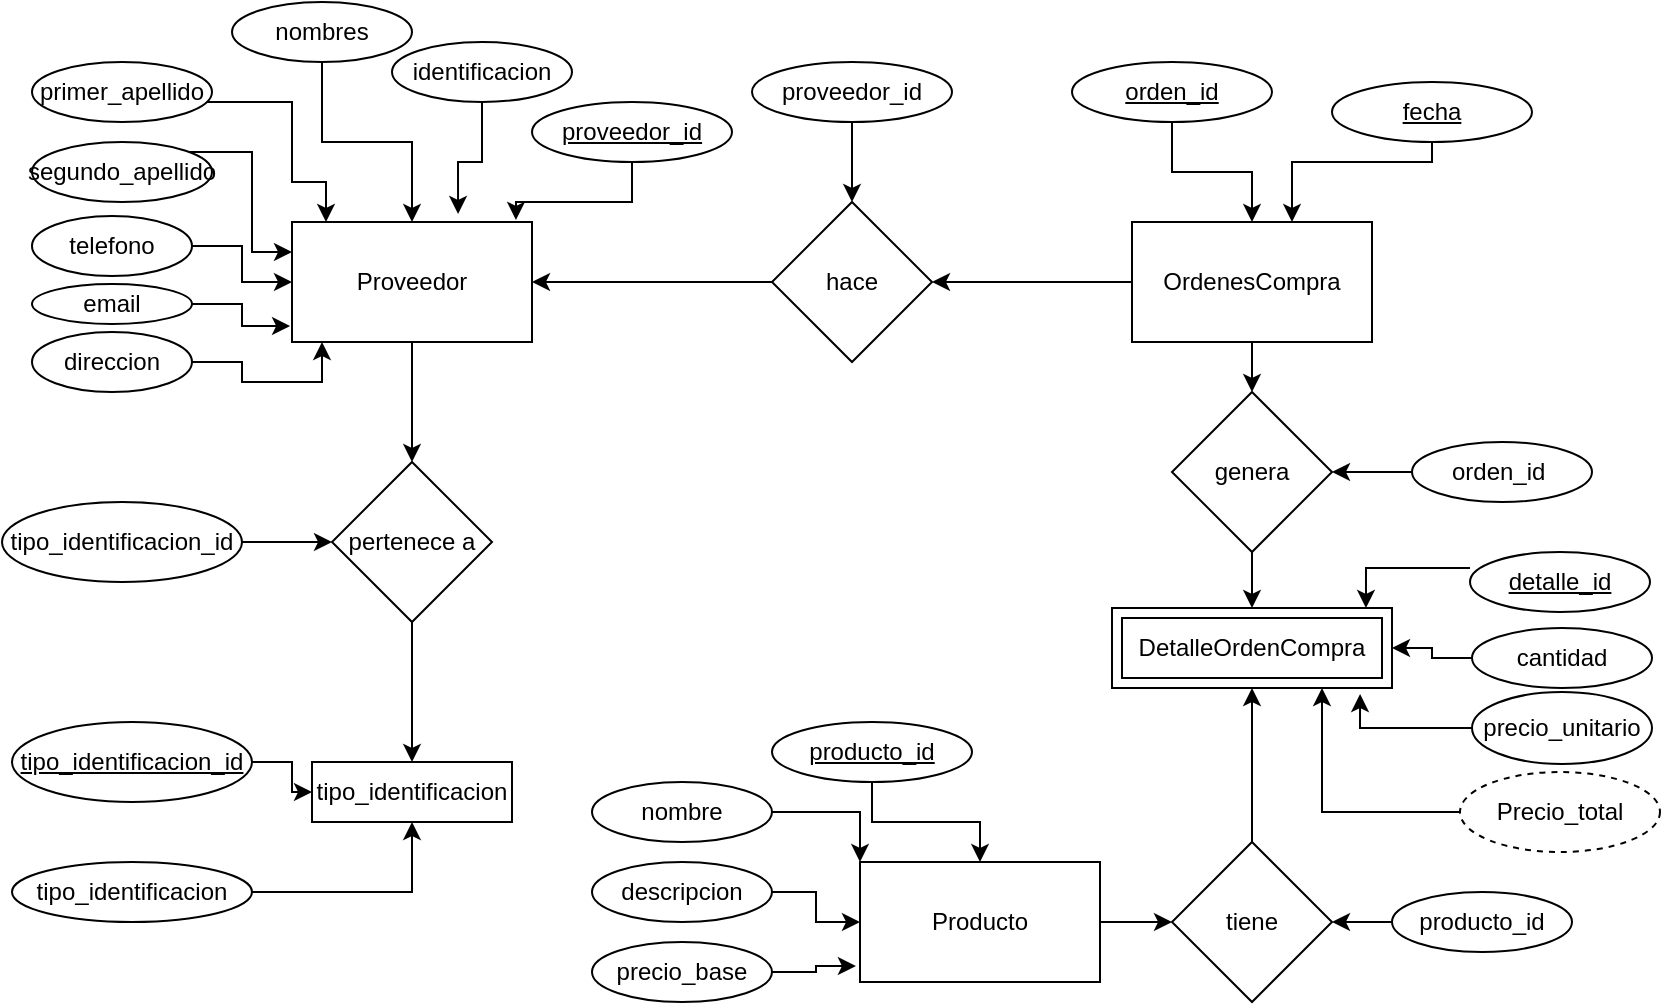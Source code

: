 <mxfile version="24.7.8">
  <diagram name="Página-1" id="jWgQ58ZbzdGg9xgYxxIW">
    <mxGraphModel dx="1691" dy="516" grid="1" gridSize="10" guides="1" tooltips="1" connect="1" arrows="1" fold="1" page="1" pageScale="1" pageWidth="827" pageHeight="1169" math="0" shadow="0">
      <root>
        <mxCell id="0" />
        <mxCell id="1" parent="0" />
        <mxCell id="P2I478FamtUAUtdz1vfe-1" value="DetalleOrdenCompra" style="shape=ext;margin=3;double=1;whiteSpace=wrap;html=1;align=center;" vertex="1" parent="1">
          <mxGeometry x="540" y="313" width="140" height="40" as="geometry" />
        </mxCell>
        <mxCell id="P2I478FamtUAUtdz1vfe-78" value="" style="edgeStyle=orthogonalEdgeStyle;rounded=0;orthogonalLoop=1;jettySize=auto;html=1;" edge="1" parent="1" source="P2I478FamtUAUtdz1vfe-2" target="P2I478FamtUAUtdz1vfe-20">
          <mxGeometry relative="1" as="geometry" />
        </mxCell>
        <mxCell id="P2I478FamtUAUtdz1vfe-2" value="Proveedor" style="rounded=0;whiteSpace=wrap;html=1;" vertex="1" parent="1">
          <mxGeometry x="130" y="120" width="120" height="60" as="geometry" />
        </mxCell>
        <mxCell id="P2I478FamtUAUtdz1vfe-3" value="tipo_identificacion" style="rounded=0;whiteSpace=wrap;html=1;" vertex="1" parent="1">
          <mxGeometry x="140" y="390" width="100" height="30" as="geometry" />
        </mxCell>
        <mxCell id="P2I478FamtUAUtdz1vfe-104" value="" style="edgeStyle=orthogonalEdgeStyle;rounded=0;orthogonalLoop=1;jettySize=auto;html=1;" edge="1" parent="1" source="P2I478FamtUAUtdz1vfe-4" target="P2I478FamtUAUtdz1vfe-93">
          <mxGeometry relative="1" as="geometry" />
        </mxCell>
        <mxCell id="P2I478FamtUAUtdz1vfe-4" value="Producto" style="rounded=0;whiteSpace=wrap;html=1;" vertex="1" parent="1">
          <mxGeometry x="414" y="440" width="120" height="60" as="geometry" />
        </mxCell>
        <mxCell id="P2I478FamtUAUtdz1vfe-77" value="" style="edgeStyle=orthogonalEdgeStyle;rounded=0;orthogonalLoop=1;jettySize=auto;html=1;" edge="1" parent="1" source="P2I478FamtUAUtdz1vfe-5" target="P2I478FamtUAUtdz1vfe-68">
          <mxGeometry relative="1" as="geometry" />
        </mxCell>
        <mxCell id="P2I478FamtUAUtdz1vfe-103" value="" style="edgeStyle=orthogonalEdgeStyle;rounded=0;orthogonalLoop=1;jettySize=auto;html=1;" edge="1" parent="1" source="P2I478FamtUAUtdz1vfe-5" target="P2I478FamtUAUtdz1vfe-92">
          <mxGeometry relative="1" as="geometry" />
        </mxCell>
        <mxCell id="P2I478FamtUAUtdz1vfe-5" value="OrdenesCompra" style="rounded=0;whiteSpace=wrap;html=1;" vertex="1" parent="1">
          <mxGeometry x="550" y="120" width="120" height="60" as="geometry" />
        </mxCell>
        <mxCell id="P2I478FamtUAUtdz1vfe-64" value="" style="edgeStyle=orthogonalEdgeStyle;rounded=0;orthogonalLoop=1;jettySize=auto;html=1;" edge="1" parent="1" source="P2I478FamtUAUtdz1vfe-6" target="P2I478FamtUAUtdz1vfe-3">
          <mxGeometry relative="1" as="geometry" />
        </mxCell>
        <mxCell id="P2I478FamtUAUtdz1vfe-6" value="&lt;u&gt;tipo_identificacion_id&lt;/u&gt;" style="ellipse;whiteSpace=wrap;html=1;" vertex="1" parent="1">
          <mxGeometry x="-10" y="370" width="120" height="40" as="geometry" />
        </mxCell>
        <mxCell id="P2I478FamtUAUtdz1vfe-65" value="" style="edgeStyle=orthogonalEdgeStyle;rounded=0;orthogonalLoop=1;jettySize=auto;html=1;" edge="1" parent="1" source="P2I478FamtUAUtdz1vfe-7" target="P2I478FamtUAUtdz1vfe-3">
          <mxGeometry relative="1" as="geometry" />
        </mxCell>
        <mxCell id="P2I478FamtUAUtdz1vfe-7" value="tipo_identificacion" style="ellipse;whiteSpace=wrap;html=1;" vertex="1" parent="1">
          <mxGeometry x="-10" y="440" width="120" height="30" as="geometry" />
        </mxCell>
        <mxCell id="P2I478FamtUAUtdz1vfe-57" value="" style="edgeStyle=orthogonalEdgeStyle;rounded=0;orthogonalLoop=1;jettySize=auto;html=1;entryX=0.125;entryY=1;entryDx=0;entryDy=0;entryPerimeter=0;" edge="1" parent="1" source="P2I478FamtUAUtdz1vfe-13" target="P2I478FamtUAUtdz1vfe-2">
          <mxGeometry relative="1" as="geometry">
            <mxPoint x="140" y="190" as="targetPoint" />
          </mxGeometry>
        </mxCell>
        <mxCell id="P2I478FamtUAUtdz1vfe-13" value="direccion" style="ellipse;whiteSpace=wrap;html=1;" vertex="1" parent="1">
          <mxGeometry y="175" width="80" height="30" as="geometry" />
        </mxCell>
        <mxCell id="P2I478FamtUAUtdz1vfe-60" value="" style="edgeStyle=orthogonalEdgeStyle;rounded=0;orthogonalLoop=1;jettySize=auto;html=1;entryX=-0.008;entryY=0.867;entryDx=0;entryDy=0;entryPerimeter=0;" edge="1" parent="1" source="P2I478FamtUAUtdz1vfe-14" target="P2I478FamtUAUtdz1vfe-2">
          <mxGeometry relative="1" as="geometry" />
        </mxCell>
        <mxCell id="P2I478FamtUAUtdz1vfe-14" value="email" style="ellipse;whiteSpace=wrap;html=1;" vertex="1" parent="1">
          <mxGeometry y="151" width="80" height="20" as="geometry" />
        </mxCell>
        <mxCell id="P2I478FamtUAUtdz1vfe-54" value="" style="edgeStyle=orthogonalEdgeStyle;rounded=0;orthogonalLoop=1;jettySize=auto;html=1;entryX=0.692;entryY=-0.067;entryDx=0;entryDy=0;entryPerimeter=0;" edge="1" parent="1" source="P2I478FamtUAUtdz1vfe-15" target="P2I478FamtUAUtdz1vfe-2">
          <mxGeometry relative="1" as="geometry">
            <mxPoint x="190" y="120" as="targetPoint" />
          </mxGeometry>
        </mxCell>
        <mxCell id="P2I478FamtUAUtdz1vfe-15" value="identificacion" style="ellipse;whiteSpace=wrap;html=1;" vertex="1" parent="1">
          <mxGeometry x="180" y="30" width="90" height="30" as="geometry" />
        </mxCell>
        <mxCell id="P2I478FamtUAUtdz1vfe-63" value="" style="edgeStyle=orthogonalEdgeStyle;rounded=0;orthogonalLoop=1;jettySize=auto;html=1;" edge="1" parent="1" source="P2I478FamtUAUtdz1vfe-16" target="P2I478FamtUAUtdz1vfe-20">
          <mxGeometry relative="1" as="geometry" />
        </mxCell>
        <mxCell id="P2I478FamtUAUtdz1vfe-16" value="tipo_identificacion_id" style="ellipse;whiteSpace=wrap;html=1;" vertex="1" parent="1">
          <mxGeometry x="-15" y="260" width="120" height="40" as="geometry" />
        </mxCell>
        <mxCell id="P2I478FamtUAUtdz1vfe-53" value="" style="edgeStyle=orthogonalEdgeStyle;rounded=0;orthogonalLoop=1;jettySize=auto;html=1;entryX=0.933;entryY=-0.017;entryDx=0;entryDy=0;entryPerimeter=0;" edge="1" parent="1" source="P2I478FamtUAUtdz1vfe-17" target="P2I478FamtUAUtdz1vfe-2">
          <mxGeometry relative="1" as="geometry" />
        </mxCell>
        <mxCell id="P2I478FamtUAUtdz1vfe-17" value="&lt;u&gt;proveedor_id&lt;/u&gt;" style="ellipse;whiteSpace=wrap;html=1;" vertex="1" parent="1">
          <mxGeometry x="250" y="60" width="100" height="30" as="geometry" />
        </mxCell>
        <mxCell id="P2I478FamtUAUtdz1vfe-21" value="" style="edgeStyle=orthogonalEdgeStyle;rounded=0;orthogonalLoop=1;jettySize=auto;html=1;" edge="1" parent="1" source="P2I478FamtUAUtdz1vfe-20" target="P2I478FamtUAUtdz1vfe-3">
          <mxGeometry relative="1" as="geometry" />
        </mxCell>
        <mxCell id="P2I478FamtUAUtdz1vfe-20" value="pertenece a" style="rhombus;whiteSpace=wrap;html=1;" vertex="1" parent="1">
          <mxGeometry x="150" y="240" width="80" height="80" as="geometry" />
        </mxCell>
        <mxCell id="P2I478FamtUAUtdz1vfe-55" value="" style="edgeStyle=orthogonalEdgeStyle;rounded=0;orthogonalLoop=1;jettySize=auto;html=1;" edge="1" parent="1" source="P2I478FamtUAUtdz1vfe-25" target="P2I478FamtUAUtdz1vfe-2">
          <mxGeometry relative="1" as="geometry" />
        </mxCell>
        <mxCell id="P2I478FamtUAUtdz1vfe-25" value="nombres" style="ellipse;whiteSpace=wrap;html=1;" vertex="1" parent="1">
          <mxGeometry x="100" y="10" width="90" height="30" as="geometry" />
        </mxCell>
        <mxCell id="P2I478FamtUAUtdz1vfe-56" value="" style="edgeStyle=orthogonalEdgeStyle;rounded=0;orthogonalLoop=1;jettySize=auto;html=1;" edge="1" parent="1" source="P2I478FamtUAUtdz1vfe-26" target="P2I478FamtUAUtdz1vfe-2">
          <mxGeometry relative="1" as="geometry">
            <Array as="points">
              <mxPoint x="130" y="60" />
              <mxPoint x="130" y="100" />
              <mxPoint x="147" y="100" />
            </Array>
          </mxGeometry>
        </mxCell>
        <mxCell id="P2I478FamtUAUtdz1vfe-26" value="primer_apellido" style="ellipse;whiteSpace=wrap;html=1;" vertex="1" parent="1">
          <mxGeometry y="40" width="90" height="30" as="geometry" />
        </mxCell>
        <mxCell id="P2I478FamtUAUtdz1vfe-62" value="" style="edgeStyle=orthogonalEdgeStyle;rounded=0;orthogonalLoop=1;jettySize=auto;html=1;entryX=0;entryY=0.25;entryDx=0;entryDy=0;" edge="1" parent="1" source="P2I478FamtUAUtdz1vfe-27" target="P2I478FamtUAUtdz1vfe-2">
          <mxGeometry relative="1" as="geometry">
            <Array as="points">
              <mxPoint x="110" y="85" />
              <mxPoint x="110" y="135" />
            </Array>
          </mxGeometry>
        </mxCell>
        <mxCell id="P2I478FamtUAUtdz1vfe-27" value="segundo_apellido" style="ellipse;whiteSpace=wrap;html=1;" vertex="1" parent="1">
          <mxGeometry y="80" width="90" height="30" as="geometry" />
        </mxCell>
        <mxCell id="P2I478FamtUAUtdz1vfe-61" value="" style="edgeStyle=orthogonalEdgeStyle;rounded=0;orthogonalLoop=1;jettySize=auto;html=1;" edge="1" parent="1" source="P2I478FamtUAUtdz1vfe-28" target="P2I478FamtUAUtdz1vfe-2">
          <mxGeometry relative="1" as="geometry" />
        </mxCell>
        <mxCell id="P2I478FamtUAUtdz1vfe-28" value="telefono" style="ellipse;whiteSpace=wrap;html=1;" vertex="1" parent="1">
          <mxGeometry y="117" width="80" height="30" as="geometry" />
        </mxCell>
        <mxCell id="P2I478FamtUAUtdz1vfe-52" value="" style="edgeStyle=orthogonalEdgeStyle;rounded=0;orthogonalLoop=1;jettySize=auto;html=1;" edge="1" parent="1" source="P2I478FamtUAUtdz1vfe-36" target="P2I478FamtUAUtdz1vfe-4">
          <mxGeometry relative="1" as="geometry" />
        </mxCell>
        <mxCell id="P2I478FamtUAUtdz1vfe-36" value="&lt;u&gt;producto_id&lt;/u&gt;" style="ellipse;whiteSpace=wrap;html=1;" vertex="1" parent="1">
          <mxGeometry x="370" y="370" width="100" height="30" as="geometry" />
        </mxCell>
        <mxCell id="P2I478FamtUAUtdz1vfe-49" value="" style="edgeStyle=orthogonalEdgeStyle;rounded=0;orthogonalLoop=1;jettySize=auto;html=1;entryX=-0.017;entryY=0.867;entryDx=0;entryDy=0;entryPerimeter=0;" edge="1" parent="1" source="P2I478FamtUAUtdz1vfe-37" target="P2I478FamtUAUtdz1vfe-4">
          <mxGeometry relative="1" as="geometry" />
        </mxCell>
        <mxCell id="P2I478FamtUAUtdz1vfe-37" value="precio_base" style="ellipse;whiteSpace=wrap;html=1;" vertex="1" parent="1">
          <mxGeometry x="280" y="480" width="90" height="30" as="geometry" />
        </mxCell>
        <mxCell id="P2I478FamtUAUtdz1vfe-48" value="" style="edgeStyle=orthogonalEdgeStyle;rounded=0;orthogonalLoop=1;jettySize=auto;html=1;" edge="1" parent="1" source="P2I478FamtUAUtdz1vfe-38" target="P2I478FamtUAUtdz1vfe-4">
          <mxGeometry relative="1" as="geometry" />
        </mxCell>
        <mxCell id="P2I478FamtUAUtdz1vfe-38" value="descripcion" style="ellipse;whiteSpace=wrap;html=1;" vertex="1" parent="1">
          <mxGeometry x="280" y="440" width="90" height="30" as="geometry" />
        </mxCell>
        <mxCell id="P2I478FamtUAUtdz1vfe-50" value="" style="edgeStyle=orthogonalEdgeStyle;rounded=0;orthogonalLoop=1;jettySize=auto;html=1;entryX=0;entryY=0;entryDx=0;entryDy=0;" edge="1" parent="1" source="P2I478FamtUAUtdz1vfe-39" target="P2I478FamtUAUtdz1vfe-4">
          <mxGeometry relative="1" as="geometry" />
        </mxCell>
        <mxCell id="P2I478FamtUAUtdz1vfe-39" value="nombre" style="ellipse;whiteSpace=wrap;html=1;" vertex="1" parent="1">
          <mxGeometry x="280" y="400" width="90" height="30" as="geometry" />
        </mxCell>
        <mxCell id="P2I478FamtUAUtdz1vfe-67" value="" style="edgeStyle=orthogonalEdgeStyle;rounded=0;orthogonalLoop=1;jettySize=auto;html=1;" edge="1" parent="1" source="P2I478FamtUAUtdz1vfe-66" target="P2I478FamtUAUtdz1vfe-5">
          <mxGeometry relative="1" as="geometry" />
        </mxCell>
        <mxCell id="P2I478FamtUAUtdz1vfe-66" value="&lt;u&gt;orden_id&lt;/u&gt;" style="ellipse;whiteSpace=wrap;html=1;" vertex="1" parent="1">
          <mxGeometry x="520" y="40" width="100" height="30" as="geometry" />
        </mxCell>
        <mxCell id="P2I478FamtUAUtdz1vfe-76" style="edgeStyle=orthogonalEdgeStyle;rounded=0;orthogonalLoop=1;jettySize=auto;html=1;entryX=1;entryY=0.5;entryDx=0;entryDy=0;" edge="1" parent="1" source="P2I478FamtUAUtdz1vfe-68" target="P2I478FamtUAUtdz1vfe-2">
          <mxGeometry relative="1" as="geometry">
            <mxPoint x="310" y="150" as="targetPoint" />
          </mxGeometry>
        </mxCell>
        <mxCell id="P2I478FamtUAUtdz1vfe-68" value="hace" style="rhombus;whiteSpace=wrap;html=1;" vertex="1" parent="1">
          <mxGeometry x="370" y="110" width="80" height="80" as="geometry" />
        </mxCell>
        <mxCell id="P2I478FamtUAUtdz1vfe-73" value="" style="edgeStyle=orthogonalEdgeStyle;rounded=0;orthogonalLoop=1;jettySize=auto;html=1;entryX=0.5;entryY=0;entryDx=0;entryDy=0;" edge="1" parent="1" source="P2I478FamtUAUtdz1vfe-70" target="P2I478FamtUAUtdz1vfe-68">
          <mxGeometry relative="1" as="geometry" />
        </mxCell>
        <mxCell id="P2I478FamtUAUtdz1vfe-70" value="proveedor_id" style="ellipse;whiteSpace=wrap;html=1;" vertex="1" parent="1">
          <mxGeometry x="360" y="40" width="100" height="30" as="geometry" />
        </mxCell>
        <mxCell id="P2I478FamtUAUtdz1vfe-91" value="" style="edgeStyle=orthogonalEdgeStyle;rounded=0;orthogonalLoop=1;jettySize=auto;html=1;" edge="1" parent="1" source="P2I478FamtUAUtdz1vfe-71">
          <mxGeometry relative="1" as="geometry">
            <mxPoint x="630" y="120" as="targetPoint" />
            <Array as="points">
              <mxPoint x="700" y="90" />
              <mxPoint x="630" y="90" />
            </Array>
          </mxGeometry>
        </mxCell>
        <mxCell id="P2I478FamtUAUtdz1vfe-71" value="&lt;u&gt;fecha&lt;/u&gt;" style="ellipse;whiteSpace=wrap;html=1;" vertex="1" parent="1">
          <mxGeometry x="650" y="50" width="100" height="30" as="geometry" />
        </mxCell>
        <mxCell id="P2I478FamtUAUtdz1vfe-88" value="" style="edgeStyle=orthogonalEdgeStyle;rounded=0;orthogonalLoop=1;jettySize=auto;html=1;entryX=0.886;entryY=1.075;entryDx=0;entryDy=0;entryPerimeter=0;" edge="1" parent="1" source="P2I478FamtUAUtdz1vfe-80" target="P2I478FamtUAUtdz1vfe-1">
          <mxGeometry relative="1" as="geometry" />
        </mxCell>
        <mxCell id="P2I478FamtUAUtdz1vfe-80" value="precio_unitario" style="ellipse;whiteSpace=wrap;html=1;" vertex="1" parent="1">
          <mxGeometry x="720" y="355" width="90" height="36" as="geometry" />
        </mxCell>
        <mxCell id="P2I478FamtUAUtdz1vfe-86" value="" style="edgeStyle=orthogonalEdgeStyle;rounded=0;orthogonalLoop=1;jettySize=auto;html=1;entryX=1;entryY=0.5;entryDx=0;entryDy=0;" edge="1" parent="1" source="P2I478FamtUAUtdz1vfe-81" target="P2I478FamtUAUtdz1vfe-1">
          <mxGeometry relative="1" as="geometry">
            <mxPoint x="390" y="273" as="targetPoint" />
          </mxGeometry>
        </mxCell>
        <mxCell id="P2I478FamtUAUtdz1vfe-81" value="cantidad" style="ellipse;whiteSpace=wrap;html=1;" vertex="1" parent="1">
          <mxGeometry x="720" y="323" width="90" height="30" as="geometry" />
        </mxCell>
        <mxCell id="P2I478FamtUAUtdz1vfe-85" value="" style="edgeStyle=orthogonalEdgeStyle;rounded=0;orthogonalLoop=1;jettySize=auto;html=1;entryX=0.907;entryY=0;entryDx=0;entryDy=0;entryPerimeter=0;exitX=0;exitY=0.267;exitDx=0;exitDy=0;exitPerimeter=0;" edge="1" parent="1" source="P2I478FamtUAUtdz1vfe-82" target="P2I478FamtUAUtdz1vfe-1">
          <mxGeometry relative="1" as="geometry">
            <mxPoint x="720" y="268" as="sourcePoint" />
            <mxPoint x="305" y="238" as="targetPoint" />
          </mxGeometry>
        </mxCell>
        <mxCell id="P2I478FamtUAUtdz1vfe-82" value="&lt;u&gt;detalle_id &lt;/u&gt;" style="ellipse;whiteSpace=wrap;html=1;" vertex="1" parent="1">
          <mxGeometry x="719" y="285" width="90" height="30" as="geometry" />
        </mxCell>
        <mxCell id="P2I478FamtUAUtdz1vfe-89" value="" style="edgeStyle=orthogonalEdgeStyle;rounded=0;orthogonalLoop=1;jettySize=auto;html=1;entryX=0.75;entryY=1;entryDx=0;entryDy=0;" edge="1" parent="1" source="P2I478FamtUAUtdz1vfe-83" target="P2I478FamtUAUtdz1vfe-1">
          <mxGeometry relative="1" as="geometry" />
        </mxCell>
        <mxCell id="P2I478FamtUAUtdz1vfe-83" value="Precio_total" style="ellipse;whiteSpace=wrap;html=1;align=center;dashed=1;" vertex="1" parent="1">
          <mxGeometry x="714" y="395" width="100" height="40" as="geometry" />
        </mxCell>
        <mxCell id="P2I478FamtUAUtdz1vfe-96" value="" style="edgeStyle=orthogonalEdgeStyle;rounded=0;orthogonalLoop=1;jettySize=auto;html=1;" edge="1" parent="1" source="P2I478FamtUAUtdz1vfe-92" target="P2I478FamtUAUtdz1vfe-1">
          <mxGeometry relative="1" as="geometry" />
        </mxCell>
        <mxCell id="P2I478FamtUAUtdz1vfe-92" value="genera" style="rhombus;whiteSpace=wrap;html=1;" vertex="1" parent="1">
          <mxGeometry x="570" y="205" width="80" height="80" as="geometry" />
        </mxCell>
        <mxCell id="P2I478FamtUAUtdz1vfe-105" value="" style="edgeStyle=orthogonalEdgeStyle;rounded=0;orthogonalLoop=1;jettySize=auto;html=1;" edge="1" parent="1" source="P2I478FamtUAUtdz1vfe-93" target="P2I478FamtUAUtdz1vfe-1">
          <mxGeometry relative="1" as="geometry" />
        </mxCell>
        <mxCell id="P2I478FamtUAUtdz1vfe-93" value="tiene" style="rhombus;whiteSpace=wrap;html=1;" vertex="1" parent="1">
          <mxGeometry x="570" y="430" width="80" height="80" as="geometry" />
        </mxCell>
        <mxCell id="P2I478FamtUAUtdz1vfe-100" value="" style="edgeStyle=orthogonalEdgeStyle;rounded=0;orthogonalLoop=1;jettySize=auto;html=1;" edge="1" parent="1" source="P2I478FamtUAUtdz1vfe-98" target="P2I478FamtUAUtdz1vfe-93">
          <mxGeometry relative="1" as="geometry" />
        </mxCell>
        <mxCell id="P2I478FamtUAUtdz1vfe-98" value="producto_id " style="ellipse;whiteSpace=wrap;html=1;" vertex="1" parent="1">
          <mxGeometry x="680" y="455" width="90" height="30" as="geometry" />
        </mxCell>
        <mxCell id="P2I478FamtUAUtdz1vfe-102" value="" style="edgeStyle=orthogonalEdgeStyle;rounded=0;orthogonalLoop=1;jettySize=auto;html=1;" edge="1" parent="1" source="P2I478FamtUAUtdz1vfe-101" target="P2I478FamtUAUtdz1vfe-92">
          <mxGeometry relative="1" as="geometry" />
        </mxCell>
        <mxCell id="P2I478FamtUAUtdz1vfe-101" value="orden_id&amp;nbsp;" style="ellipse;whiteSpace=wrap;html=1;" vertex="1" parent="1">
          <mxGeometry x="690" y="230" width="90" height="30" as="geometry" />
        </mxCell>
      </root>
    </mxGraphModel>
  </diagram>
</mxfile>
